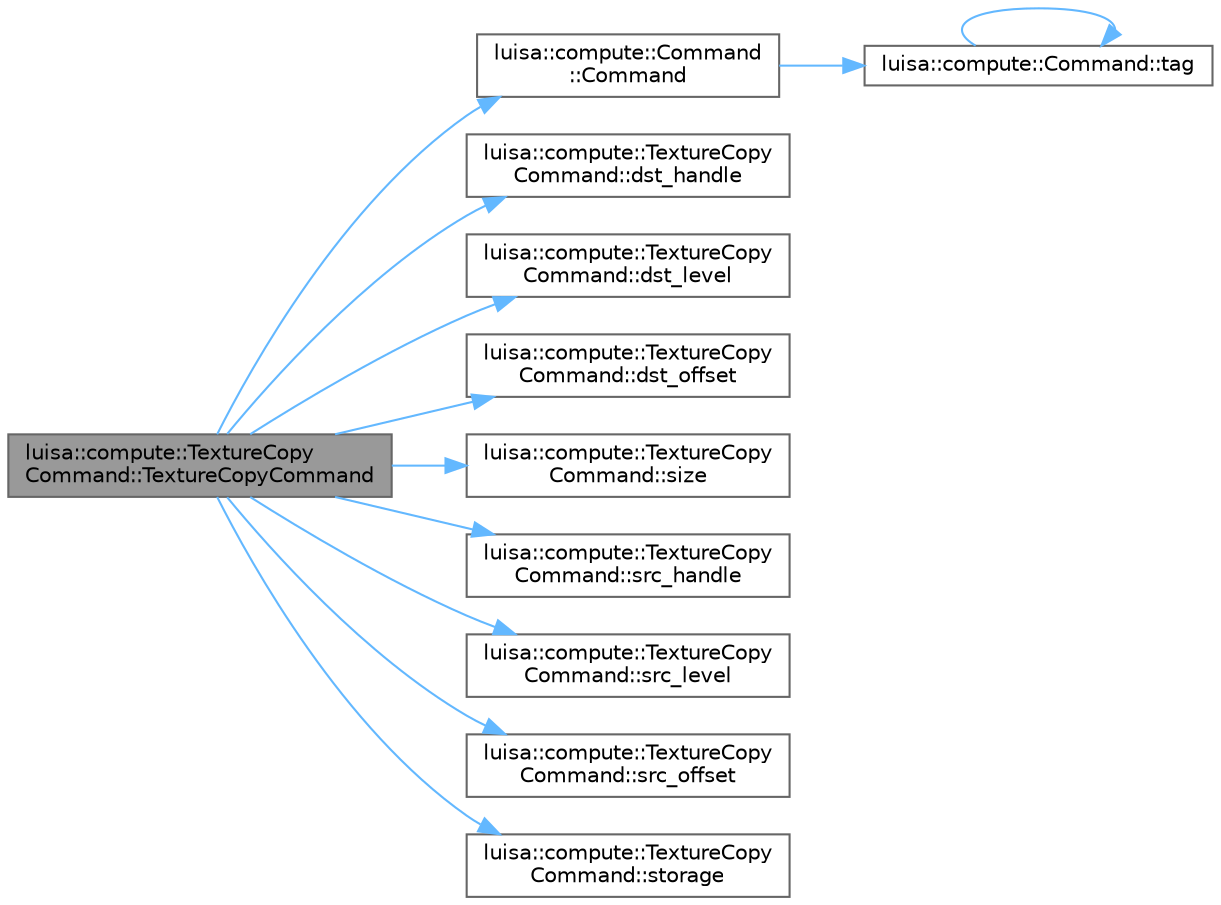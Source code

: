 digraph "luisa::compute::TextureCopyCommand::TextureCopyCommand"
{
 // LATEX_PDF_SIZE
  bgcolor="transparent";
  edge [fontname=Helvetica,fontsize=10,labelfontname=Helvetica,labelfontsize=10];
  node [fontname=Helvetica,fontsize=10,shape=box,height=0.2,width=0.4];
  rankdir="LR";
  Node1 [id="Node000001",label="luisa::compute::TextureCopy\lCommand::TextureCopyCommand",height=0.2,width=0.4,color="gray40", fillcolor="grey60", style="filled", fontcolor="black",tooltip=" "];
  Node1 -> Node2 [id="edge1_Node000001_Node000002",color="steelblue1",style="solid",tooltip=" "];
  Node2 [id="Node000002",label="luisa::compute::Command\l::Command",height=0.2,width=0.4,color="grey40", fillcolor="white", style="filled",URL="$classluisa_1_1compute_1_1_command.html#a5e3352338fbe2300dbde316632484f56",tooltip=" "];
  Node2 -> Node3 [id="edge2_Node000002_Node000003",color="steelblue1",style="solid",tooltip=" "];
  Node3 [id="Node000003",label="luisa::compute::Command::tag",height=0.2,width=0.4,color="grey40", fillcolor="white", style="filled",URL="$classluisa_1_1compute_1_1_command.html#af5d6279e53fdc5a6bb50b95d7f0591ba",tooltip=" "];
  Node3 -> Node3 [id="edge3_Node000003_Node000003",color="steelblue1",style="solid",tooltip=" "];
  Node1 -> Node4 [id="edge4_Node000001_Node000004",color="steelblue1",style="solid",tooltip=" "];
  Node4 [id="Node000004",label="luisa::compute::TextureCopy\lCommand::dst_handle",height=0.2,width=0.4,color="grey40", fillcolor="white", style="filled",URL="$classluisa_1_1compute_1_1_texture_copy_command.html#ae1359bfdcf326adfd03e8f579a50455c",tooltip=" "];
  Node1 -> Node5 [id="edge5_Node000001_Node000005",color="steelblue1",style="solid",tooltip=" "];
  Node5 [id="Node000005",label="luisa::compute::TextureCopy\lCommand::dst_level",height=0.2,width=0.4,color="grey40", fillcolor="white", style="filled",URL="$classluisa_1_1compute_1_1_texture_copy_command.html#a48825e62494531ae83761ada1de8cd30",tooltip=" "];
  Node1 -> Node6 [id="edge6_Node000001_Node000006",color="steelblue1",style="solid",tooltip=" "];
  Node6 [id="Node000006",label="luisa::compute::TextureCopy\lCommand::dst_offset",height=0.2,width=0.4,color="grey40", fillcolor="white", style="filled",URL="$classluisa_1_1compute_1_1_texture_copy_command.html#a0b784ddd6581329349cc44e1e6ea8292",tooltip=" "];
  Node1 -> Node7 [id="edge7_Node000001_Node000007",color="steelblue1",style="solid",tooltip=" "];
  Node7 [id="Node000007",label="luisa::compute::TextureCopy\lCommand::size",height=0.2,width=0.4,color="grey40", fillcolor="white", style="filled",URL="$classluisa_1_1compute_1_1_texture_copy_command.html#ad032e12cfa3d6193ac2ce2cd9f4f5014",tooltip=" "];
  Node1 -> Node8 [id="edge8_Node000001_Node000008",color="steelblue1",style="solid",tooltip=" "];
  Node8 [id="Node000008",label="luisa::compute::TextureCopy\lCommand::src_handle",height=0.2,width=0.4,color="grey40", fillcolor="white", style="filled",URL="$classluisa_1_1compute_1_1_texture_copy_command.html#a29cabaafd7fe374b39d6fe16da55193e",tooltip=" "];
  Node1 -> Node9 [id="edge9_Node000001_Node000009",color="steelblue1",style="solid",tooltip=" "];
  Node9 [id="Node000009",label="luisa::compute::TextureCopy\lCommand::src_level",height=0.2,width=0.4,color="grey40", fillcolor="white", style="filled",URL="$classluisa_1_1compute_1_1_texture_copy_command.html#aa70dc9c66eb69fde35702f2db3eec4df",tooltip=" "];
  Node1 -> Node10 [id="edge10_Node000001_Node000010",color="steelblue1",style="solid",tooltip=" "];
  Node10 [id="Node000010",label="luisa::compute::TextureCopy\lCommand::src_offset",height=0.2,width=0.4,color="grey40", fillcolor="white", style="filled",URL="$classluisa_1_1compute_1_1_texture_copy_command.html#a3496b40cc451eee74d2a36f2d4ed976f",tooltip=" "];
  Node1 -> Node11 [id="edge11_Node000001_Node000011",color="steelblue1",style="solid",tooltip=" "];
  Node11 [id="Node000011",label="luisa::compute::TextureCopy\lCommand::storage",height=0.2,width=0.4,color="grey40", fillcolor="white", style="filled",URL="$classluisa_1_1compute_1_1_texture_copy_command.html#aa87fb59661e356fea6a93ccea8532312",tooltip=" "];
}
